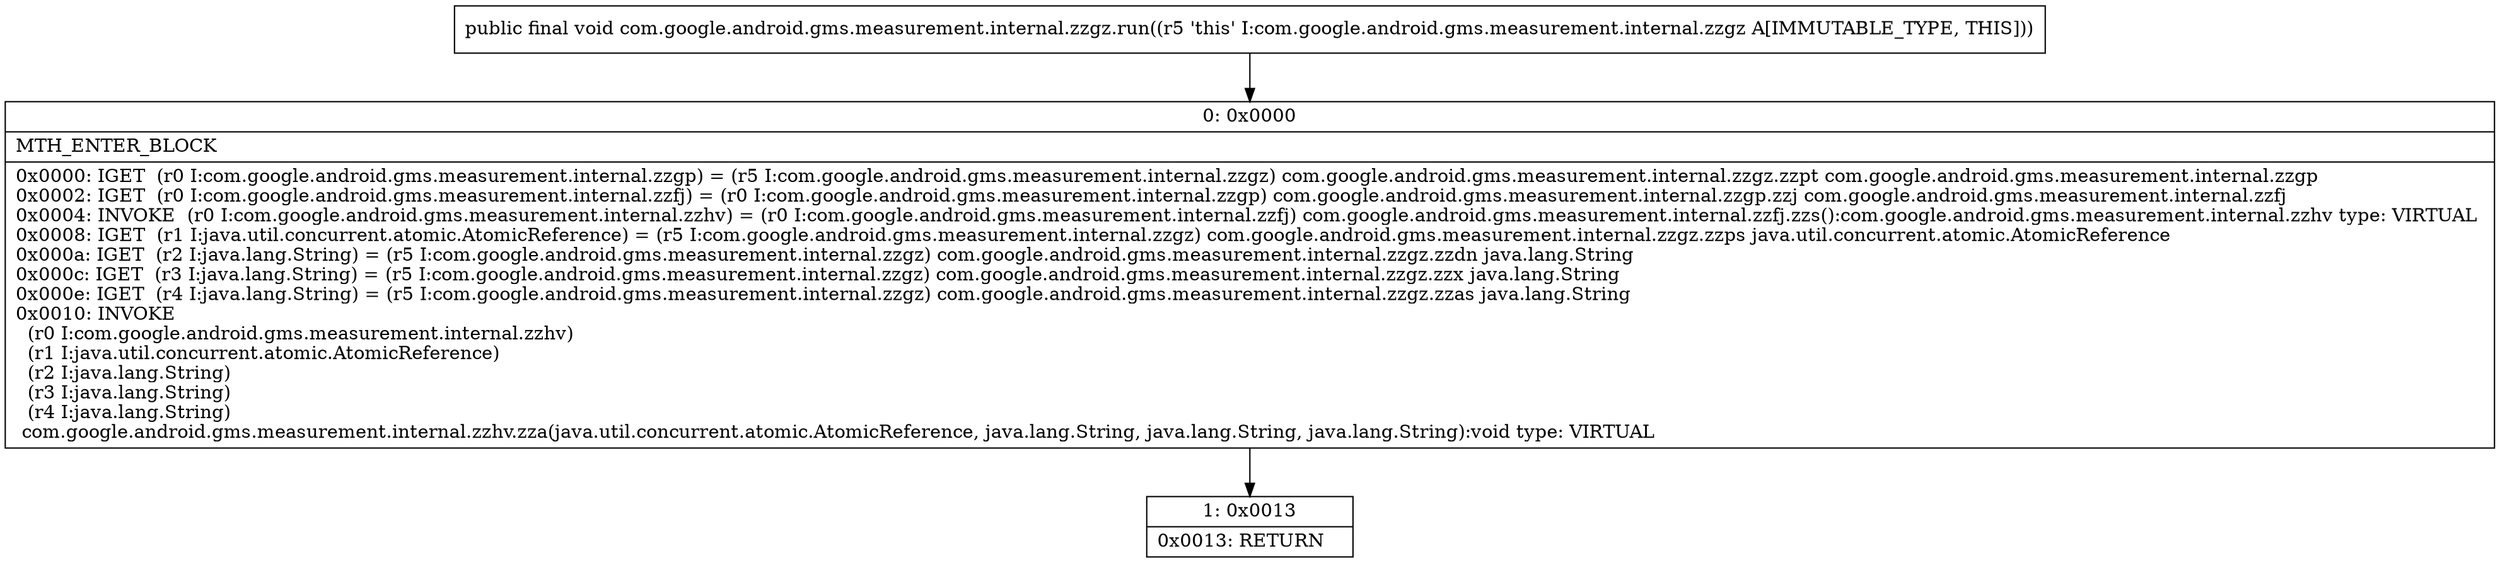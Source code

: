 digraph "CFG forcom.google.android.gms.measurement.internal.zzgz.run()V" {
Node_0 [shape=record,label="{0\:\ 0x0000|MTH_ENTER_BLOCK\l|0x0000: IGET  (r0 I:com.google.android.gms.measurement.internal.zzgp) = (r5 I:com.google.android.gms.measurement.internal.zzgz) com.google.android.gms.measurement.internal.zzgz.zzpt com.google.android.gms.measurement.internal.zzgp \l0x0002: IGET  (r0 I:com.google.android.gms.measurement.internal.zzfj) = (r0 I:com.google.android.gms.measurement.internal.zzgp) com.google.android.gms.measurement.internal.zzgp.zzj com.google.android.gms.measurement.internal.zzfj \l0x0004: INVOKE  (r0 I:com.google.android.gms.measurement.internal.zzhv) = (r0 I:com.google.android.gms.measurement.internal.zzfj) com.google.android.gms.measurement.internal.zzfj.zzs():com.google.android.gms.measurement.internal.zzhv type: VIRTUAL \l0x0008: IGET  (r1 I:java.util.concurrent.atomic.AtomicReference) = (r5 I:com.google.android.gms.measurement.internal.zzgz) com.google.android.gms.measurement.internal.zzgz.zzps java.util.concurrent.atomic.AtomicReference \l0x000a: IGET  (r2 I:java.lang.String) = (r5 I:com.google.android.gms.measurement.internal.zzgz) com.google.android.gms.measurement.internal.zzgz.zzdn java.lang.String \l0x000c: IGET  (r3 I:java.lang.String) = (r5 I:com.google.android.gms.measurement.internal.zzgz) com.google.android.gms.measurement.internal.zzgz.zzx java.lang.String \l0x000e: IGET  (r4 I:java.lang.String) = (r5 I:com.google.android.gms.measurement.internal.zzgz) com.google.android.gms.measurement.internal.zzgz.zzas java.lang.String \l0x0010: INVOKE  \l  (r0 I:com.google.android.gms.measurement.internal.zzhv)\l  (r1 I:java.util.concurrent.atomic.AtomicReference)\l  (r2 I:java.lang.String)\l  (r3 I:java.lang.String)\l  (r4 I:java.lang.String)\l com.google.android.gms.measurement.internal.zzhv.zza(java.util.concurrent.atomic.AtomicReference, java.lang.String, java.lang.String, java.lang.String):void type: VIRTUAL \l}"];
Node_1 [shape=record,label="{1\:\ 0x0013|0x0013: RETURN   \l}"];
MethodNode[shape=record,label="{public final void com.google.android.gms.measurement.internal.zzgz.run((r5 'this' I:com.google.android.gms.measurement.internal.zzgz A[IMMUTABLE_TYPE, THIS])) }"];
MethodNode -> Node_0;
Node_0 -> Node_1;
}

